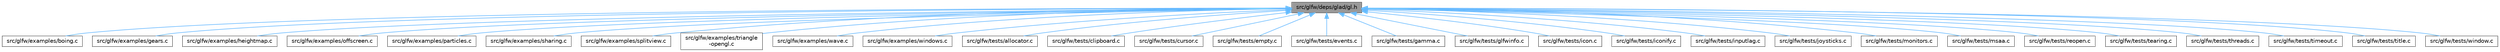 digraph "src/glfw/deps/glad/gl.h"
{
 // LATEX_PDF_SIZE
  bgcolor="transparent";
  edge [fontname=Helvetica,fontsize=10,labelfontname=Helvetica,labelfontsize=10];
  node [fontname=Helvetica,fontsize=10,shape=box,height=0.2,width=0.4];
  Node1 [id="Node000001",label="src/glfw/deps/glad/gl.h",height=0.2,width=0.4,color="gray40", fillcolor="grey60", style="filled", fontcolor="black",tooltip=" "];
  Node1 -> Node2 [id="edge1_Node000001_Node000002",dir="back",color="steelblue1",style="solid",tooltip=" "];
  Node2 [id="Node000002",label="src/glfw/examples/boing.c",height=0.2,width=0.4,color="grey40", fillcolor="white", style="filled",URL="$boing_8c.html",tooltip=" "];
  Node1 -> Node3 [id="edge2_Node000001_Node000003",dir="back",color="steelblue1",style="solid",tooltip=" "];
  Node3 [id="Node000003",label="src/glfw/examples/gears.c",height=0.2,width=0.4,color="grey40", fillcolor="white", style="filled",URL="$gears_8c.html",tooltip=" "];
  Node1 -> Node4 [id="edge3_Node000001_Node000004",dir="back",color="steelblue1",style="solid",tooltip=" "];
  Node4 [id="Node000004",label="src/glfw/examples/heightmap.c",height=0.2,width=0.4,color="grey40", fillcolor="white", style="filled",URL="$heightmap_8c.html",tooltip=" "];
  Node1 -> Node5 [id="edge4_Node000001_Node000005",dir="back",color="steelblue1",style="solid",tooltip=" "];
  Node5 [id="Node000005",label="src/glfw/examples/offscreen.c",height=0.2,width=0.4,color="grey40", fillcolor="white", style="filled",URL="$offscreen_8c.html",tooltip=" "];
  Node1 -> Node6 [id="edge5_Node000001_Node000006",dir="back",color="steelblue1",style="solid",tooltip=" "];
  Node6 [id="Node000006",label="src/glfw/examples/particles.c",height=0.2,width=0.4,color="grey40", fillcolor="white", style="filled",URL="$particles_8c.html",tooltip=" "];
  Node1 -> Node7 [id="edge6_Node000001_Node000007",dir="back",color="steelblue1",style="solid",tooltip=" "];
  Node7 [id="Node000007",label="src/glfw/examples/sharing.c",height=0.2,width=0.4,color="grey40", fillcolor="white", style="filled",URL="$sharing_8c.html",tooltip=" "];
  Node1 -> Node8 [id="edge7_Node000001_Node000008",dir="back",color="steelblue1",style="solid",tooltip=" "];
  Node8 [id="Node000008",label="src/glfw/examples/splitview.c",height=0.2,width=0.4,color="grey40", fillcolor="white", style="filled",URL="$splitview_8c.html",tooltip=" "];
  Node1 -> Node9 [id="edge8_Node000001_Node000009",dir="back",color="steelblue1",style="solid",tooltip=" "];
  Node9 [id="Node000009",label="src/glfw/examples/triangle\l-opengl.c",height=0.2,width=0.4,color="grey40", fillcolor="white", style="filled",URL="$triangle-opengl_8c.html",tooltip=" "];
  Node1 -> Node10 [id="edge9_Node000001_Node000010",dir="back",color="steelblue1",style="solid",tooltip=" "];
  Node10 [id="Node000010",label="src/glfw/examples/wave.c",height=0.2,width=0.4,color="grey40", fillcolor="white", style="filled",URL="$wave_8c.html",tooltip=" "];
  Node1 -> Node11 [id="edge10_Node000001_Node000011",dir="back",color="steelblue1",style="solid",tooltip=" "];
  Node11 [id="Node000011",label="src/glfw/examples/windows.c",height=0.2,width=0.4,color="grey40", fillcolor="white", style="filled",URL="$windows_8c.html",tooltip=" "];
  Node1 -> Node12 [id="edge11_Node000001_Node000012",dir="back",color="steelblue1",style="solid",tooltip=" "];
  Node12 [id="Node000012",label="src/glfw/tests/allocator.c",height=0.2,width=0.4,color="grey40", fillcolor="white", style="filled",URL="$allocator_8c.html",tooltip=" "];
  Node1 -> Node13 [id="edge12_Node000001_Node000013",dir="back",color="steelblue1",style="solid",tooltip=" "];
  Node13 [id="Node000013",label="src/glfw/tests/clipboard.c",height=0.2,width=0.4,color="grey40", fillcolor="white", style="filled",URL="$clipboard_8c.html",tooltip=" "];
  Node1 -> Node14 [id="edge13_Node000001_Node000014",dir="back",color="steelblue1",style="solid",tooltip=" "];
  Node14 [id="Node000014",label="src/glfw/tests/cursor.c",height=0.2,width=0.4,color="grey40", fillcolor="white", style="filled",URL="$cursor_8c.html",tooltip=" "];
  Node1 -> Node15 [id="edge14_Node000001_Node000015",dir="back",color="steelblue1",style="solid",tooltip=" "];
  Node15 [id="Node000015",label="src/glfw/tests/empty.c",height=0.2,width=0.4,color="grey40", fillcolor="white", style="filled",URL="$empty_8c.html",tooltip=" "];
  Node1 -> Node16 [id="edge15_Node000001_Node000016",dir="back",color="steelblue1",style="solid",tooltip=" "];
  Node16 [id="Node000016",label="src/glfw/tests/events.c",height=0.2,width=0.4,color="grey40", fillcolor="white", style="filled",URL="$events_8c.html",tooltip=" "];
  Node1 -> Node17 [id="edge16_Node000001_Node000017",dir="back",color="steelblue1",style="solid",tooltip=" "];
  Node17 [id="Node000017",label="src/glfw/tests/gamma.c",height=0.2,width=0.4,color="grey40", fillcolor="white", style="filled",URL="$gamma_8c.html",tooltip=" "];
  Node1 -> Node18 [id="edge17_Node000001_Node000018",dir="back",color="steelblue1",style="solid",tooltip=" "];
  Node18 [id="Node000018",label="src/glfw/tests/glfwinfo.c",height=0.2,width=0.4,color="grey40", fillcolor="white", style="filled",URL="$glfwinfo_8c.html",tooltip=" "];
  Node1 -> Node19 [id="edge18_Node000001_Node000019",dir="back",color="steelblue1",style="solid",tooltip=" "];
  Node19 [id="Node000019",label="src/glfw/tests/icon.c",height=0.2,width=0.4,color="grey40", fillcolor="white", style="filled",URL="$icon_8c.html",tooltip=" "];
  Node1 -> Node20 [id="edge19_Node000001_Node000020",dir="back",color="steelblue1",style="solid",tooltip=" "];
  Node20 [id="Node000020",label="src/glfw/tests/iconify.c",height=0.2,width=0.4,color="grey40", fillcolor="white", style="filled",URL="$iconify_8c.html",tooltip=" "];
  Node1 -> Node21 [id="edge20_Node000001_Node000021",dir="back",color="steelblue1",style="solid",tooltip=" "];
  Node21 [id="Node000021",label="src/glfw/tests/inputlag.c",height=0.2,width=0.4,color="grey40", fillcolor="white", style="filled",URL="$inputlag_8c.html",tooltip=" "];
  Node1 -> Node22 [id="edge21_Node000001_Node000022",dir="back",color="steelblue1",style="solid",tooltip=" "];
  Node22 [id="Node000022",label="src/glfw/tests/joysticks.c",height=0.2,width=0.4,color="grey40", fillcolor="white", style="filled",URL="$joysticks_8c.html",tooltip=" "];
  Node1 -> Node23 [id="edge22_Node000001_Node000023",dir="back",color="steelblue1",style="solid",tooltip=" "];
  Node23 [id="Node000023",label="src/glfw/tests/monitors.c",height=0.2,width=0.4,color="grey40", fillcolor="white", style="filled",URL="$monitors_8c.html",tooltip=" "];
  Node1 -> Node24 [id="edge23_Node000001_Node000024",dir="back",color="steelblue1",style="solid",tooltip=" "];
  Node24 [id="Node000024",label="src/glfw/tests/msaa.c",height=0.2,width=0.4,color="grey40", fillcolor="white", style="filled",URL="$msaa_8c.html",tooltip=" "];
  Node1 -> Node25 [id="edge24_Node000001_Node000025",dir="back",color="steelblue1",style="solid",tooltip=" "];
  Node25 [id="Node000025",label="src/glfw/tests/reopen.c",height=0.2,width=0.4,color="grey40", fillcolor="white", style="filled",URL="$reopen_8c.html",tooltip=" "];
  Node1 -> Node26 [id="edge25_Node000001_Node000026",dir="back",color="steelblue1",style="solid",tooltip=" "];
  Node26 [id="Node000026",label="src/glfw/tests/tearing.c",height=0.2,width=0.4,color="grey40", fillcolor="white", style="filled",URL="$tearing_8c.html",tooltip=" "];
  Node1 -> Node27 [id="edge26_Node000001_Node000027",dir="back",color="steelblue1",style="solid",tooltip=" "];
  Node27 [id="Node000027",label="src/glfw/tests/threads.c",height=0.2,width=0.4,color="grey40", fillcolor="white", style="filled",URL="$threads_8c.html",tooltip=" "];
  Node1 -> Node28 [id="edge27_Node000001_Node000028",dir="back",color="steelblue1",style="solid",tooltip=" "];
  Node28 [id="Node000028",label="src/glfw/tests/timeout.c",height=0.2,width=0.4,color="grey40", fillcolor="white", style="filled",URL="$timeout_8c.html",tooltip=" "];
  Node1 -> Node29 [id="edge28_Node000001_Node000029",dir="back",color="steelblue1",style="solid",tooltip=" "];
  Node29 [id="Node000029",label="src/glfw/tests/title.c",height=0.2,width=0.4,color="grey40", fillcolor="white", style="filled",URL="$title_8c.html",tooltip=" "];
  Node1 -> Node30 [id="edge29_Node000001_Node000030",dir="back",color="steelblue1",style="solid",tooltip=" "];
  Node30 [id="Node000030",label="src/glfw/tests/window.c",height=0.2,width=0.4,color="grey40", fillcolor="white", style="filled",URL="$tests_2window_8c.html",tooltip=" "];
}

